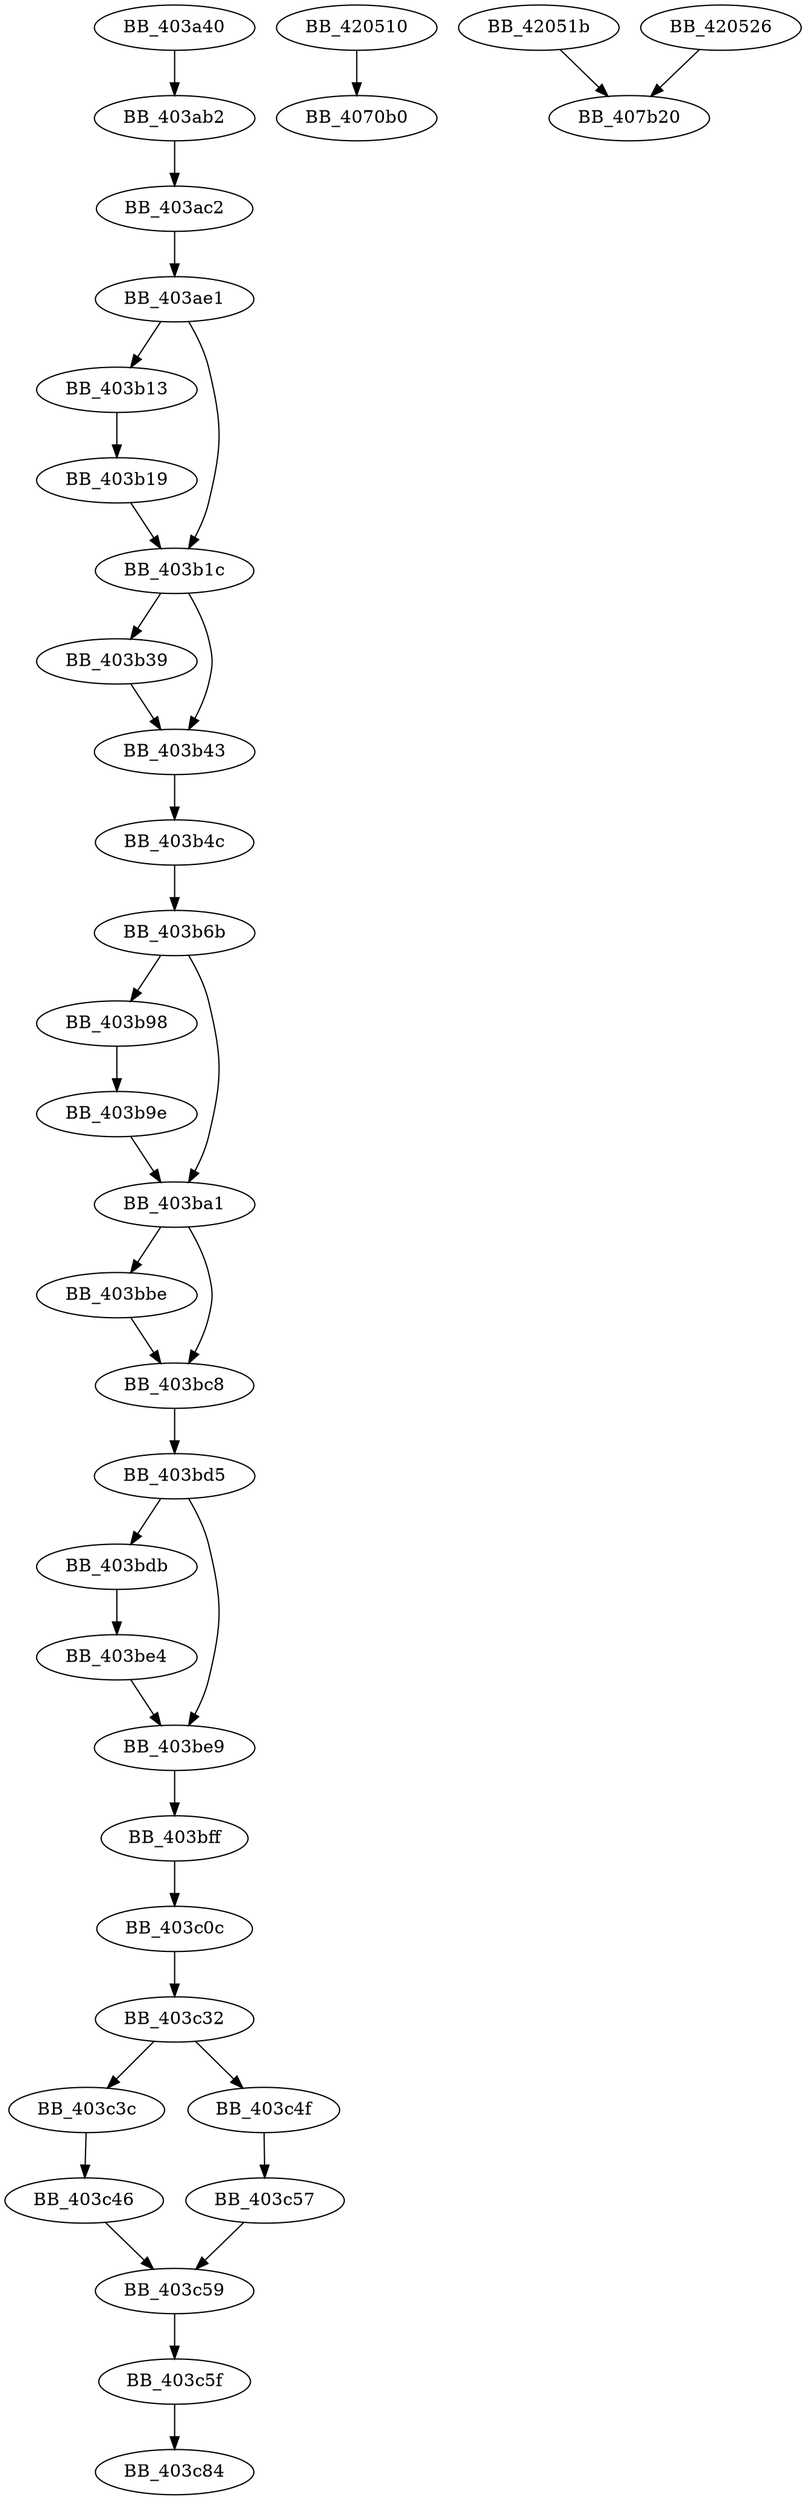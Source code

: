 DiGraph sub_403A40{
BB_403a40->BB_403ab2
BB_403ab2->BB_403ac2
BB_403ac2->BB_403ae1
BB_403ae1->BB_403b13
BB_403ae1->BB_403b1c
BB_403b13->BB_403b19
BB_403b19->BB_403b1c
BB_403b1c->BB_403b39
BB_403b1c->BB_403b43
BB_403b39->BB_403b43
BB_403b43->BB_403b4c
BB_403b4c->BB_403b6b
BB_403b6b->BB_403b98
BB_403b6b->BB_403ba1
BB_403b98->BB_403b9e
BB_403b9e->BB_403ba1
BB_403ba1->BB_403bbe
BB_403ba1->BB_403bc8
BB_403bbe->BB_403bc8
BB_403bc8->BB_403bd5
BB_403bd5->BB_403bdb
BB_403bd5->BB_403be9
BB_403bdb->BB_403be4
BB_403be4->BB_403be9
BB_403be9->BB_403bff
BB_403bff->BB_403c0c
BB_403c0c->BB_403c32
BB_403c32->BB_403c3c
BB_403c32->BB_403c4f
BB_403c3c->BB_403c46
BB_403c46->BB_403c59
BB_403c4f->BB_403c57
BB_403c57->BB_403c59
BB_403c59->BB_403c5f
BB_403c5f->BB_403c84
BB_420510->BB_4070b0
BB_42051b->BB_407b20
BB_420526->BB_407b20
}
